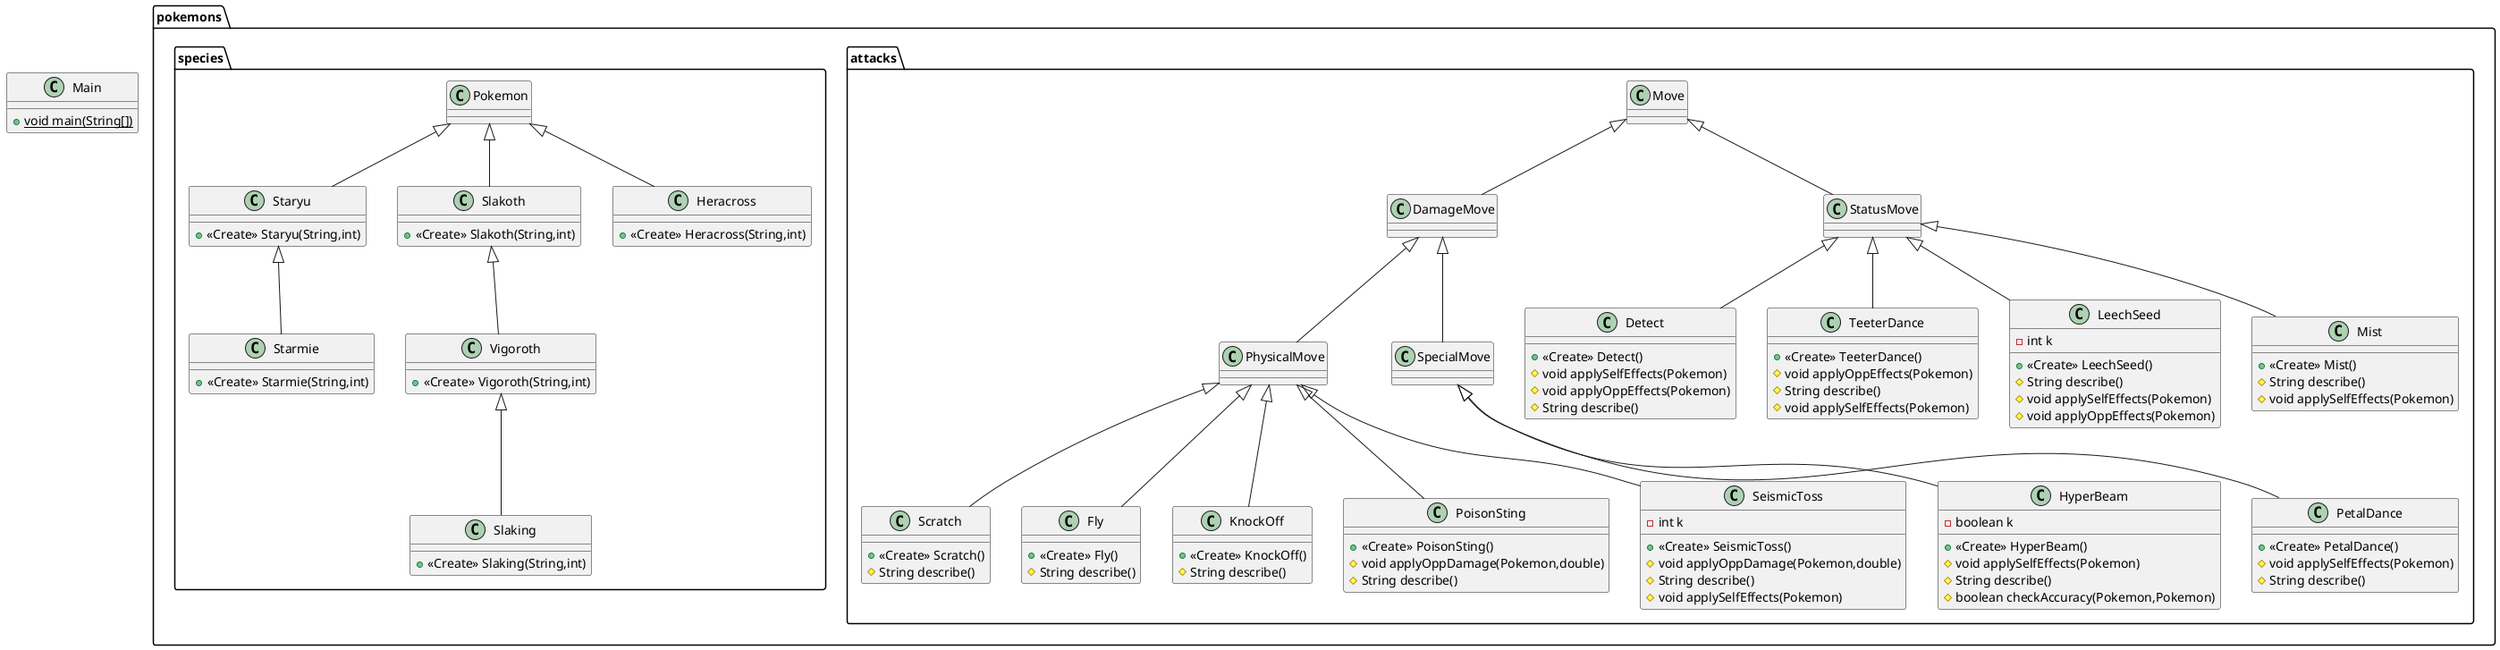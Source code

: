 @startuml
class pokemons.attacks.Detect {
+ <<Create>> Detect()
# void applySelfEffects(Pokemon)
# void applyOppEffects(Pokemon)
# String describe()
}
class pokemons.attacks.TeeterDance {
+ <<Create>> TeeterDance()
# void applyOppEffects(Pokemon)
# String describe()
# void applySelfEffects(Pokemon)
}
class pokemons.attacks.Scratch {
+ <<Create>> Scratch()
# String describe()
}
class pokemons.species.Staryu {
+ <<Create>> Staryu(String,int)
}
class pokemons.attacks.LeechSeed {
- int k
+ <<Create>> LeechSeed()
# String describe()
# void applySelfEffects(Pokemon)
# void applyOppEffects(Pokemon)
}
class pokemons.species.Vigoroth {
+ <<Create>> Vigoroth(String,int)
}
class Main {
+ {static} void main(String[])
}
class pokemons.species.Slaking {
+ <<Create>> Slaking(String,int)
}
class pokemons.species.Slakoth {
+ <<Create>> Slakoth(String,int)
}
class pokemons.attacks.Mist {
+ <<Create>> Mist()
# String describe()
# void applySelfEffects(Pokemon)
}
class pokemons.attacks.Fly {
+ <<Create>> Fly()
# String describe()
}
class pokemons.attacks.KnockOff {
+ <<Create>> KnockOff()
# String describe()
}
class pokemons.species.Starmie {
+ <<Create>> Starmie(String,int)
}
class pokemons.species.Heracross {
+ <<Create>> Heracross(String,int)
}
class pokemons.attacks.PoisonSting {
+ <<Create>> PoisonSting()
# void applyOppDamage(Pokemon,double)
# String describe()
}
class pokemons.attacks.HyperBeam {
- boolean k
+ <<Create>> HyperBeam()
# void applySelfEffects(Pokemon)
# String describe()
# boolean checkAccuracy(Pokemon,Pokemon)
}
class pokemons.attacks.PetalDance {
+ <<Create>> PetalDance()
# void applySelfEffects(Pokemon)
# String describe()
}
class pokemons.attacks.SeismicToss {
- int k
+ <<Create>> SeismicToss()
# void applyOppDamage(Pokemon,double)
# String describe()
# void applySelfEffects(Pokemon)
}

pokemons.attacks.DamageMove <|-- pokemons.attacks.PhysicalMove
pokemons.attacks.DamageMove <|-- pokemons.attacks.SpecialMove
pokemons.attacks.Move <|-- pokemons.attacks.DamageMove
pokemons.attacks.Move <|-- pokemons.attacks.StatusMove
pokemons.attacks.StatusMove <|-- pokemons.attacks.Detect
pokemons.attacks.StatusMove <|-- pokemons.attacks.TeeterDance
pokemons.attacks.PhysicalMove <|-- pokemons.attacks.Scratch
pokemons.species.Pokemon <|-- pokemons.species.Staryu
pokemons.attacks.StatusMove <|-- pokemons.attacks.LeechSeed
pokemons.species.Slakoth <|-- pokemons.species.Vigoroth
pokemons.species.Vigoroth <|-- pokemons.species.Slaking
pokemons.species.Pokemon <|-- pokemons.species.Slakoth
pokemons.attacks.StatusMove <|-- pokemons.attacks.Mist
pokemons.attacks.PhysicalMove <|-- pokemons.attacks.Fly
pokemons.attacks.PhysicalMove <|-- pokemons.attacks.KnockOff
pokemons.species.Staryu <|-- pokemons.species.Starmie
pokemons.species.Pokemon <|-- pokemons.species.Heracross
pokemons.attacks.PhysicalMove <|-- pokemons.attacks.PoisonSting
pokemons.attacks.SpecialMove <|-- pokemons.attacks.HyperBeam
pokemons.attacks.SpecialMove <|-- pokemons.attacks.PetalDance
pokemons.attacks.PhysicalMove <|-- pokemons.attacks.SeismicToss
@enduml
